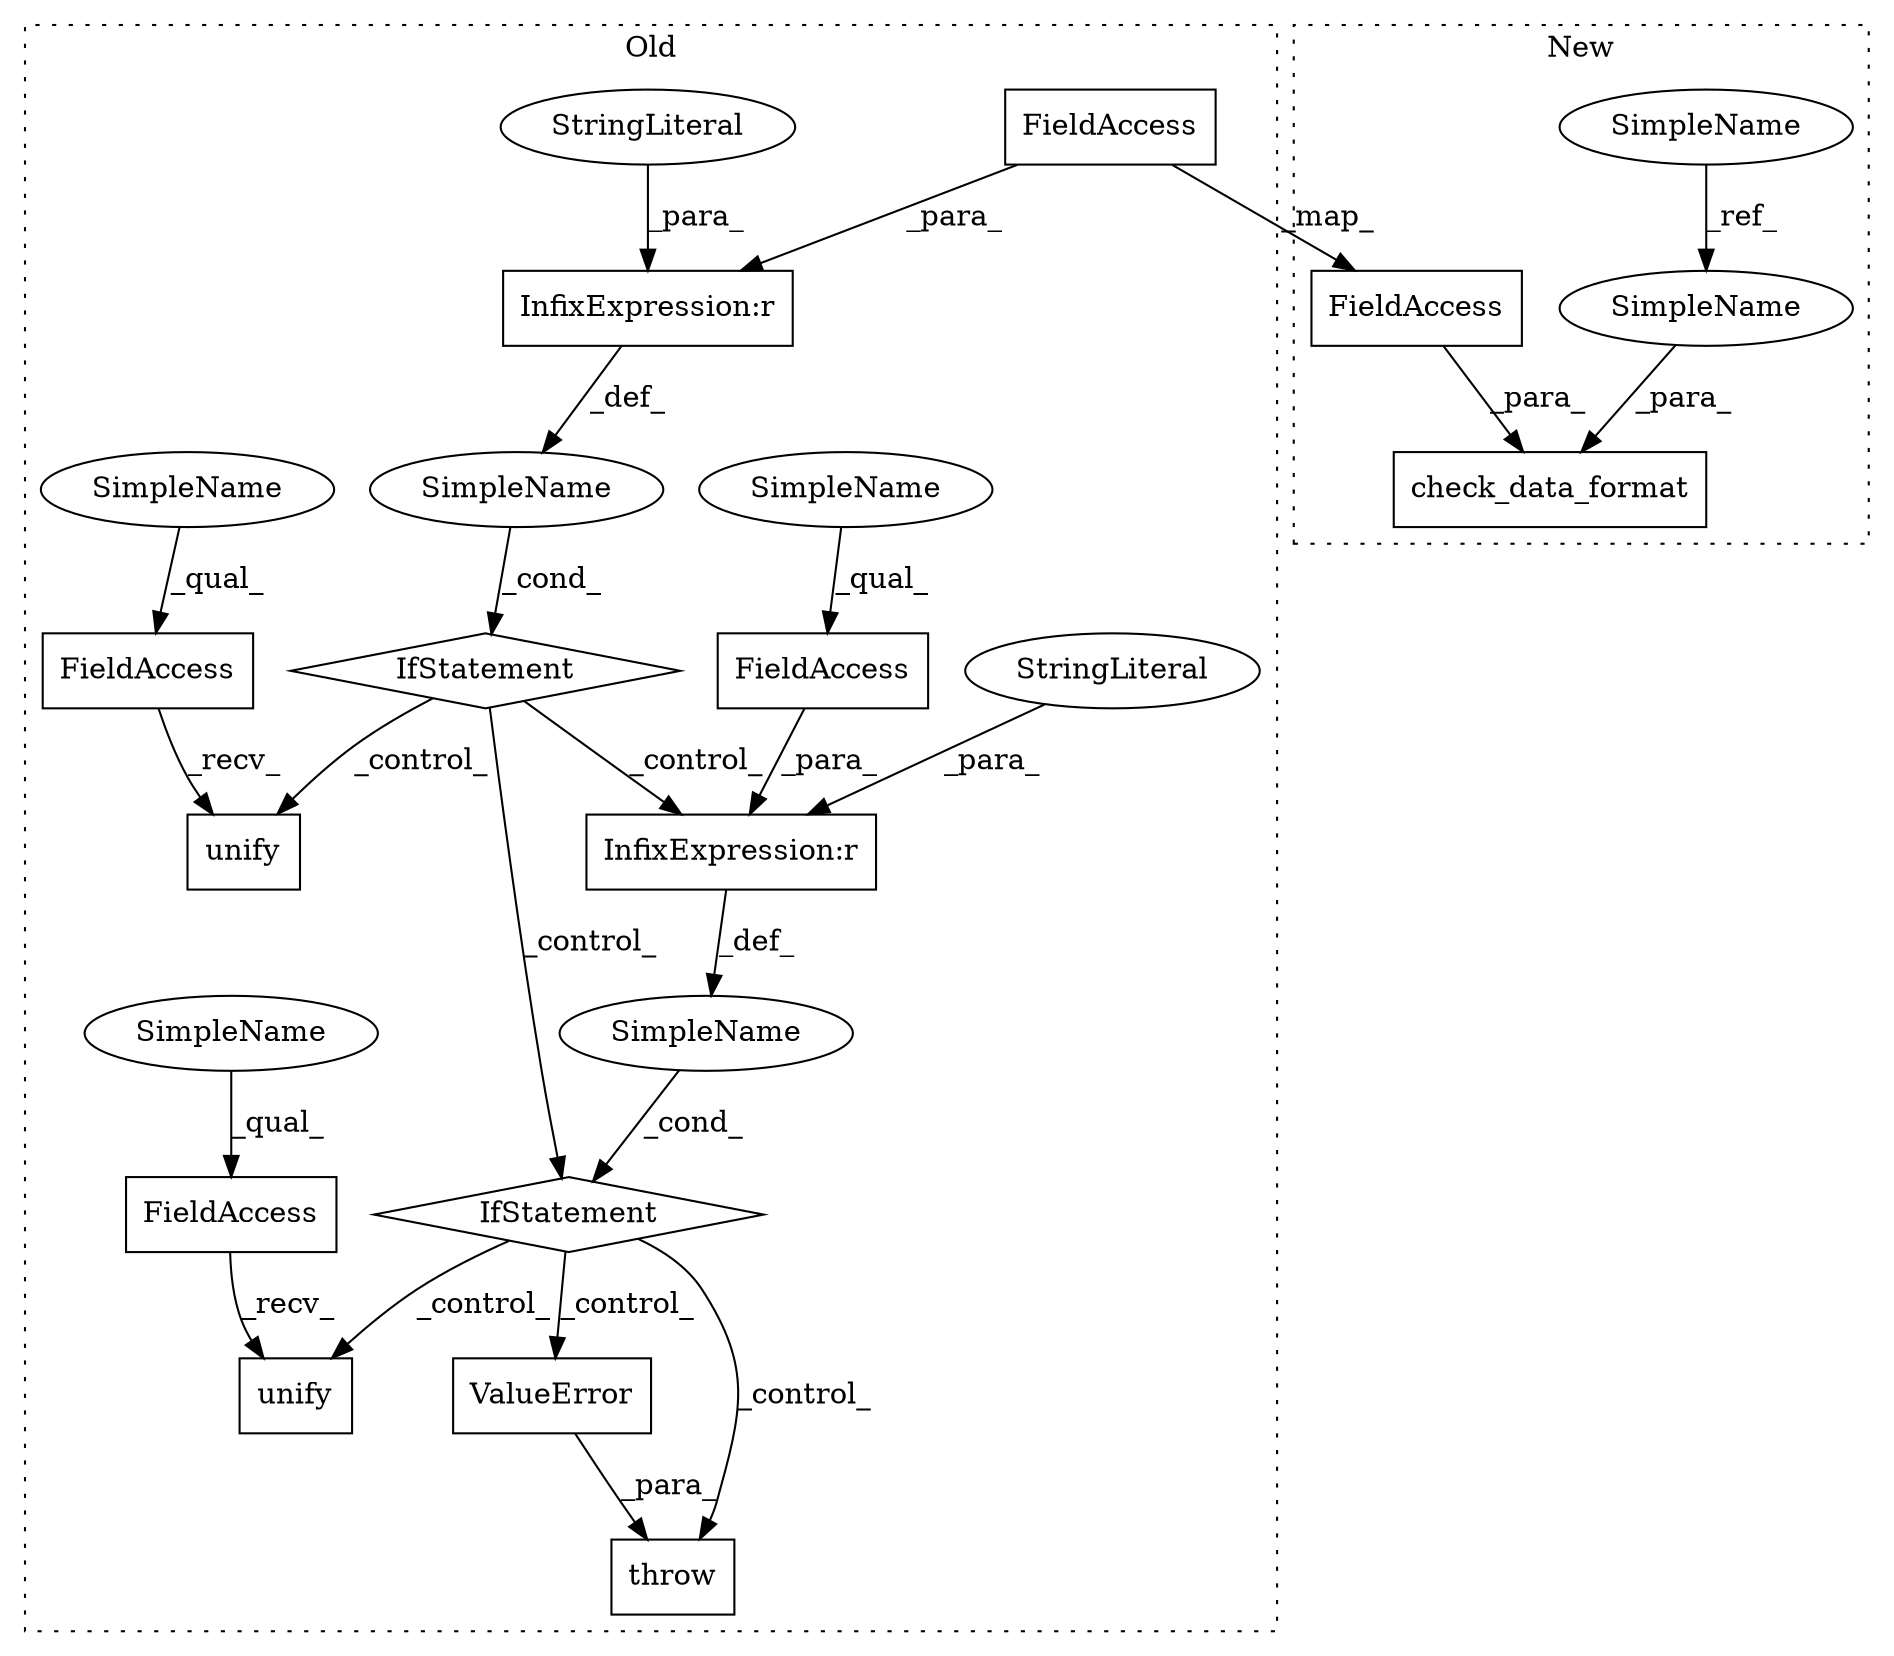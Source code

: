 digraph G {
subgraph cluster0 {
1 [label="unify" a="32" s="2198,2213" l="6,1" shape="box"];
3 [label="SimpleName" a="42" s="" l="" shape="ellipse"];
4 [label="throw" a="53" s="2327" l="6" shape="box"];
5 [label="InfixExpression:r" a="27" s="2252" l="4" shape="box"];
6 [label="InfixExpression:r" a="27" s="2160" l="4" shape="box"];
7 [label="SimpleName" a="42" s="" l="" shape="ellipse"];
8 [label="unify" a="32" s="2289,2304" l="6,1" shape="box"];
9 [label="FieldAccess" a="22" s="2190" l="7" shape="box"];
11 [label="FieldAccess" a="22" s="2281" l="7" shape="box"];
12 [label="IfStatement" a="25" s="2232,2271" l="4,2" shape="diamond"];
13 [label="ValueError" a="32" s="2333" l="12" shape="box"];
14 [label="IfStatement" a="25" s="2140,2180" l="4,2" shape="diamond"];
15 [label="StringLiteral" a="45" s="2164" l="16" shape="ellipse"];
16 [label="StringLiteral" a="45" s="2256" l="15" shape="ellipse"];
17 [label="FieldAccess" a="22" s="2236" l="16" shape="box"];
18 [label="FieldAccess" a="22" s="2144" l="16" shape="box"];
20 [label="SimpleName" a="42" s="2236" l="4" shape="ellipse"];
22 [label="SimpleName" a="42" s="2281" l="1" shape="ellipse"];
23 [label="SimpleName" a="42" s="2190" l="1" shape="ellipse"];
label = "Old";
style="dotted";
}
subgraph cluster1 {
2 [label="check_data_format" a="32" s="6657,6693" l="18,1" shape="box"];
10 [label="SimpleName" a="42" s="6590" l="1" shape="ellipse"];
19 [label="FieldAccess" a="22" s="6677" l="16" shape="box"];
21 [label="SimpleName" a="42" s="6675" l="1" shape="ellipse"];
label = "New";
style="dotted";
}
3 -> 14 [label="_cond_"];
5 -> 7 [label="_def_"];
6 -> 3 [label="_def_"];
7 -> 12 [label="_cond_"];
9 -> 1 [label="_recv_"];
10 -> 21 [label="_ref_"];
11 -> 8 [label="_recv_"];
12 -> 8 [label="_control_"];
12 -> 13 [label="_control_"];
12 -> 4 [label="_control_"];
13 -> 4 [label="_para_"];
14 -> 1 [label="_control_"];
14 -> 5 [label="_control_"];
14 -> 12 [label="_control_"];
15 -> 6 [label="_para_"];
16 -> 5 [label="_para_"];
17 -> 5 [label="_para_"];
18 -> 6 [label="_para_"];
18 -> 19 [label="_map_"];
19 -> 2 [label="_para_"];
20 -> 17 [label="_qual_"];
21 -> 2 [label="_para_"];
22 -> 11 [label="_qual_"];
23 -> 9 [label="_qual_"];
}